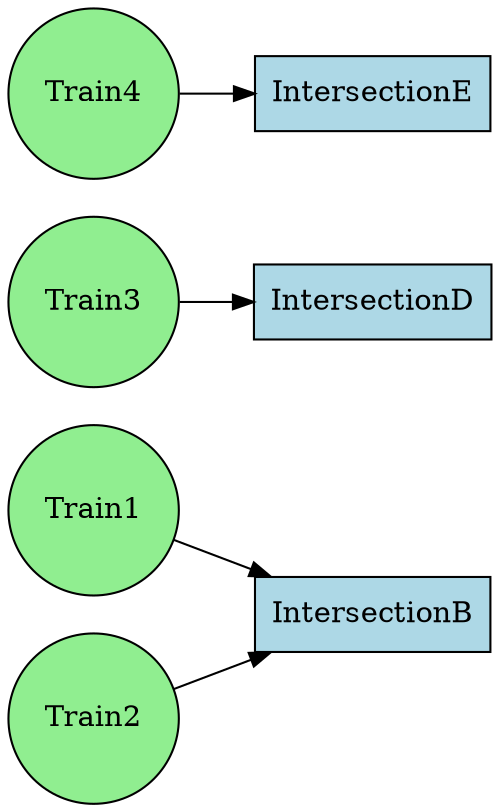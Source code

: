 digraph RAG {
  rankdir=LR;
  node [shape=rectangle, style=filled, fillcolor=lightblue];
  "Train1" [shape=circle, fillcolor=lightgreen];
  "Train1" -> "IntersectionB";
  "Train2" [shape=circle, fillcolor=lightgreen];
  "Train2" -> "IntersectionB";
  "Train3" [shape=circle, fillcolor=lightgreen];
  "Train3" -> "IntersectionD";
  "Train4" [shape=circle, fillcolor=lightgreen];
  "Train4" -> "IntersectionE";
}
